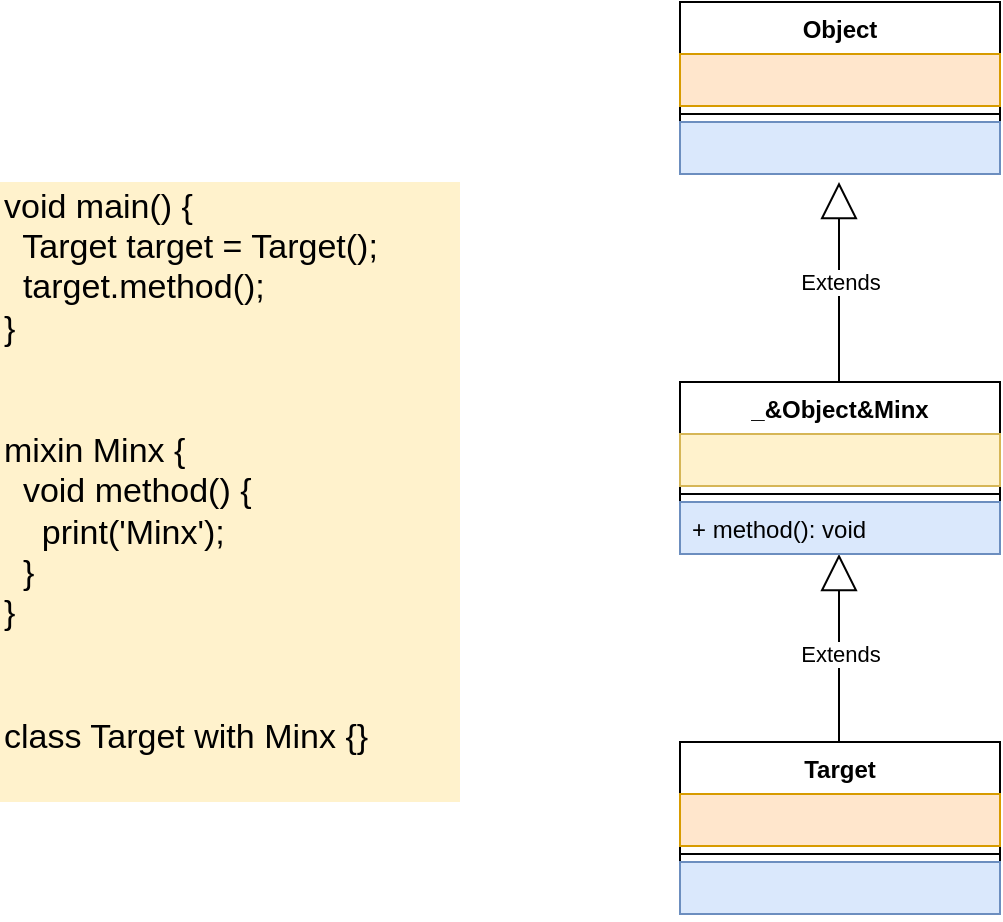 <mxfile version="14.1.1" type="github"><diagram id="N8W1HHykKFwyfIRRnIqX" name="Page-1"><mxGraphModel dx="946" dy="557" grid="1" gridSize="10" guides="1" tooltips="1" connect="1" arrows="1" fold="1" page="1" pageScale="1" pageWidth="827" pageHeight="1169" math="0" shadow="0"><root><mxCell id="0"/><mxCell id="1" parent="0"/><mxCell id="JNwnj3zUHK7VpIajx2lt-6" value="Extends" style="endArrow=block;endSize=16;endFill=0;html=1;" parent="1" edge="1"><mxGeometry width="160" relative="1" as="geometry"><mxPoint x="549.5" y="426" as="sourcePoint"/><mxPoint x="549.5" y="326" as="targetPoint"/></mxGeometry></mxCell><mxCell id="JNwnj3zUHK7VpIajx2lt-7" value="_&amp;Object&amp;Minx" style="swimlane;fontStyle=1;align=center;verticalAlign=top;childLayout=stackLayout;horizontal=1;startSize=26;horizontalStack=0;resizeParent=1;resizeParentMax=0;resizeLast=0;collapsible=1;marginBottom=0;" parent="1" vertex="1"><mxGeometry x="470" y="240" width="160" height="86" as="geometry"/></mxCell><mxCell id="JNwnj3zUHK7VpIajx2lt-8" value="    " style="text;strokeColor=#d6b656;fillColor=#fff2cc;align=left;verticalAlign=top;spacingLeft=4;spacingRight=4;overflow=hidden;rotatable=0;points=[[0,0.5],[1,0.5]];portConstraint=eastwest;" parent="JNwnj3zUHK7VpIajx2lt-7" vertex="1"><mxGeometry y="26" width="160" height="26" as="geometry"/></mxCell><mxCell id="JNwnj3zUHK7VpIajx2lt-9" value="" style="line;strokeWidth=1;fillColor=none;align=left;verticalAlign=middle;spacingTop=-1;spacingLeft=3;spacingRight=3;rotatable=0;labelPosition=right;points=[];portConstraint=eastwest;" parent="JNwnj3zUHK7VpIajx2lt-7" vertex="1"><mxGeometry y="52" width="160" height="8" as="geometry"/></mxCell><mxCell id="JNwnj3zUHK7VpIajx2lt-10" value="+ method(): void" style="text;strokeColor=#6c8ebf;fillColor=#dae8fc;align=left;verticalAlign=top;spacingLeft=4;spacingRight=4;overflow=hidden;rotatable=0;points=[[0,0.5],[1,0.5]];portConstraint=eastwest;" parent="JNwnj3zUHK7VpIajx2lt-7" vertex="1"><mxGeometry y="60" width="160" height="26" as="geometry"/></mxCell><mxCell id="JNwnj3zUHK7VpIajx2lt-12" value="Target" style="swimlane;fontStyle=1;align=center;verticalAlign=top;childLayout=stackLayout;horizontal=1;startSize=26;horizontalStack=0;resizeParent=1;resizeParentMax=0;resizeLast=0;collapsible=1;marginBottom=0;" parent="1" vertex="1"><mxGeometry x="470" y="420" width="160" height="86" as="geometry"/></mxCell><mxCell id="JNwnj3zUHK7VpIajx2lt-13" value="    " style="text;strokeColor=#d79b00;fillColor=#ffe6cc;align=left;verticalAlign=top;spacingLeft=4;spacingRight=4;overflow=hidden;rotatable=0;points=[[0,0.5],[1,0.5]];portConstraint=eastwest;" parent="JNwnj3zUHK7VpIajx2lt-12" vertex="1"><mxGeometry y="26" width="160" height="26" as="geometry"/></mxCell><mxCell id="JNwnj3zUHK7VpIajx2lt-14" value="" style="line;strokeWidth=1;fillColor=none;align=left;verticalAlign=middle;spacingTop=-1;spacingLeft=3;spacingRight=3;rotatable=0;labelPosition=right;points=[];portConstraint=eastwest;" parent="JNwnj3zUHK7VpIajx2lt-12" vertex="1"><mxGeometry y="52" width="160" height="8" as="geometry"/></mxCell><mxCell id="JNwnj3zUHK7VpIajx2lt-15" value=" " style="text;strokeColor=#6c8ebf;fillColor=#dae8fc;align=left;verticalAlign=top;spacingLeft=4;spacingRight=4;overflow=hidden;rotatable=0;points=[[0,0.5],[1,0.5]];portConstraint=eastwest;" parent="JNwnj3zUHK7VpIajx2lt-12" vertex="1"><mxGeometry y="60" width="160" height="26" as="geometry"/></mxCell><mxCell id="JNwnj3zUHK7VpIajx2lt-17" value="Object" style="swimlane;fontStyle=1;align=center;verticalAlign=top;childLayout=stackLayout;horizontal=1;startSize=26;horizontalStack=0;resizeParent=1;resizeParentMax=0;resizeLast=0;collapsible=1;marginBottom=0;" parent="1" vertex="1"><mxGeometry x="470" y="50" width="160" height="86" as="geometry"/></mxCell><mxCell id="JNwnj3zUHK7VpIajx2lt-18" value=" " style="text;strokeColor=#d79b00;fillColor=#ffe6cc;align=left;verticalAlign=top;spacingLeft=4;spacingRight=4;overflow=hidden;rotatable=0;points=[[0,0.5],[1,0.5]];portConstraint=eastwest;" parent="JNwnj3zUHK7VpIajx2lt-17" vertex="1"><mxGeometry y="26" width="160" height="26" as="geometry"/></mxCell><mxCell id="JNwnj3zUHK7VpIajx2lt-19" value="" style="line;strokeWidth=1;fillColor=none;align=left;verticalAlign=middle;spacingTop=-1;spacingLeft=3;spacingRight=3;rotatable=0;labelPosition=right;points=[];portConstraint=eastwest;" parent="JNwnj3zUHK7VpIajx2lt-17" vertex="1"><mxGeometry y="52" width="160" height="8" as="geometry"/></mxCell><mxCell id="JNwnj3zUHK7VpIajx2lt-20" value=" " style="text;strokeColor=#6c8ebf;fillColor=#dae8fc;align=left;verticalAlign=top;spacingLeft=4;spacingRight=4;overflow=hidden;rotatable=0;points=[[0,0.5],[1,0.5]];portConstraint=eastwest;" parent="JNwnj3zUHK7VpIajx2lt-17" vertex="1"><mxGeometry y="60" width="160" height="26" as="geometry"/></mxCell><mxCell id="JNwnj3zUHK7VpIajx2lt-21" value="Extends" style="endArrow=block;endSize=16;endFill=0;html=1;" parent="1" edge="1"><mxGeometry width="160" relative="1" as="geometry"><mxPoint x="549.5" y="240" as="sourcePoint"/><mxPoint x="549.5" y="140" as="targetPoint"/></mxGeometry></mxCell><mxCell id="dctYC781kTeyabc8zN1I-2" value="&lt;div style=&quot;font-size: 17px&quot;&gt;void main() {&lt;/div&gt;&lt;div style=&quot;font-size: 17px&quot;&gt;&amp;nbsp; Target target = Target();&lt;/div&gt;&lt;div style=&quot;font-size: 17px&quot;&gt;&amp;nbsp; target.method();&lt;/div&gt;&lt;div style=&quot;font-size: 17px&quot;&gt;}&lt;/div&gt;&lt;div style=&quot;font-size: 17px&quot;&gt;&lt;br&gt;&lt;/div&gt;&lt;div style=&quot;font-size: 17px&quot;&gt;&lt;br&gt;&lt;/div&gt;&lt;div style=&quot;font-size: 17px&quot;&gt;mixin Minx {&lt;/div&gt;&lt;div style=&quot;font-size: 17px&quot;&gt;&amp;nbsp; void method() {&lt;/div&gt;&lt;div style=&quot;font-size: 17px&quot;&gt;&amp;nbsp; &amp;nbsp; print('Minx');&lt;/div&gt;&lt;div style=&quot;font-size: 17px&quot;&gt;&amp;nbsp; }&lt;/div&gt;&lt;div style=&quot;font-size: 17px&quot;&gt;}&lt;/div&gt;&lt;div style=&quot;font-size: 17px&quot;&gt;&lt;br&gt;&lt;/div&gt;&lt;div style=&quot;font-size: 17px&quot;&gt;&lt;br&gt;&lt;/div&gt;&lt;div style=&quot;font-size: 17px&quot;&gt;class Target with Minx {}&lt;/div&gt;&lt;div style=&quot;font-size: 17px;&quot;&gt;&lt;br&gt;&lt;/div&gt;" style="rounded=0;whiteSpace=wrap;html=1;align=left;fillColor=#fff2cc;strokeColor=none;" vertex="1" parent="1"><mxGeometry x="130" y="140" width="230" height="310" as="geometry"/></mxCell></root></mxGraphModel></diagram></mxfile>